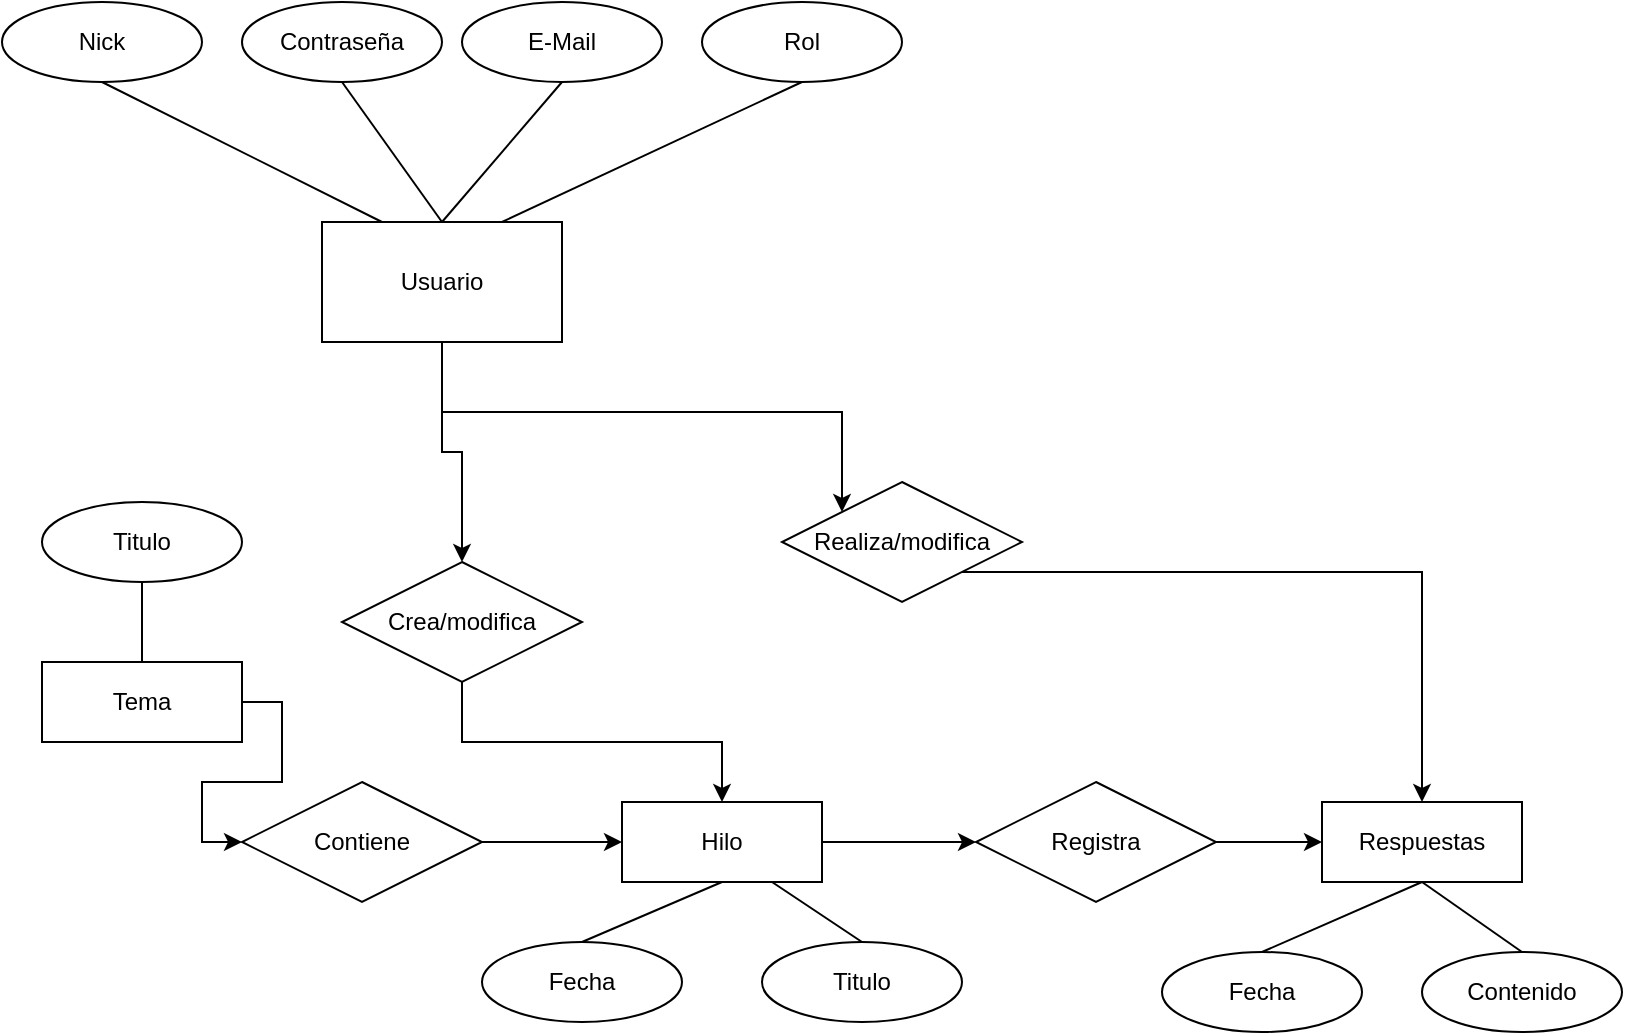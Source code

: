 <mxfile version="13.9.9" type="device" pages="2"><diagram id="fvH39xf4bj2vkpAcg3t4" name="Entidad Relacion"><mxGraphModel dx="1038" dy="607" grid="1" gridSize="10" guides="1" tooltips="1" connect="1" arrows="1" fold="1" page="1" pageScale="1" pageWidth="827" pageHeight="1169" math="0" shadow="0"><root><mxCell id="0"/><mxCell id="1" parent="0"/><mxCell id="pYRGjEyKg9MzNE0yl3eF-22" style="edgeStyle=orthogonalEdgeStyle;rounded=0;orthogonalLoop=1;jettySize=auto;html=1;exitX=0.5;exitY=1;exitDx=0;exitDy=0;" edge="1" parent="1" source="pYRGjEyKg9MzNE0yl3eF-1" target="pYRGjEyKg9MzNE0yl3eF-20"><mxGeometry relative="1" as="geometry"/></mxCell><mxCell id="pYRGjEyKg9MzNE0yl3eF-37" style="edgeStyle=orthogonalEdgeStyle;rounded=0;orthogonalLoop=1;jettySize=auto;html=1;exitX=0.5;exitY=1;exitDx=0;exitDy=0;entryX=0;entryY=0;entryDx=0;entryDy=0;" edge="1" parent="1" source="pYRGjEyKg9MzNE0yl3eF-1" target="pYRGjEyKg9MzNE0yl3eF-36"><mxGeometry relative="1" as="geometry"/></mxCell><mxCell id="pYRGjEyKg9MzNE0yl3eF-1" value="Usuario" style="rounded=0;whiteSpace=wrap;html=1;" vertex="1" parent="1"><mxGeometry x="160" y="220" width="120" height="60" as="geometry"/></mxCell><mxCell id="pYRGjEyKg9MzNE0yl3eF-10" value="Nick" style="ellipse;whiteSpace=wrap;html=1;align=center;" vertex="1" parent="1"><mxGeometry y="110" width="100" height="40" as="geometry"/></mxCell><mxCell id="pYRGjEyKg9MzNE0yl3eF-11" value="Contraseña" style="ellipse;whiteSpace=wrap;html=1;align=center;" vertex="1" parent="1"><mxGeometry x="120" y="110" width="100" height="40" as="geometry"/></mxCell><mxCell id="pYRGjEyKg9MzNE0yl3eF-12" value="E-Mail" style="ellipse;whiteSpace=wrap;html=1;align=center;" vertex="1" parent="1"><mxGeometry x="230" y="110" width="100" height="40" as="geometry"/></mxCell><mxCell id="pYRGjEyKg9MzNE0yl3eF-15" value="" style="endArrow=none;html=1;rounded=0;exitX=0.5;exitY=1;exitDx=0;exitDy=0;entryX=0.25;entryY=0;entryDx=0;entryDy=0;" edge="1" parent="1" source="pYRGjEyKg9MzNE0yl3eF-10" target="pYRGjEyKg9MzNE0yl3eF-1"><mxGeometry relative="1" as="geometry"><mxPoint x="50" y="200" as="sourcePoint"/><mxPoint x="180" y="222" as="targetPoint"/></mxGeometry></mxCell><mxCell id="pYRGjEyKg9MzNE0yl3eF-16" value="" style="endArrow=none;html=1;rounded=0;exitX=0.5;exitY=0;exitDx=0;exitDy=0;entryX=0.5;entryY=1;entryDx=0;entryDy=0;" edge="1" parent="1" source="pYRGjEyKg9MzNE0yl3eF-1" target="pYRGjEyKg9MzNE0yl3eF-11"><mxGeometry relative="1" as="geometry"><mxPoint x="400" y="200" as="sourcePoint"/><mxPoint x="560" y="200" as="targetPoint"/></mxGeometry></mxCell><mxCell id="pYRGjEyKg9MzNE0yl3eF-17" value="" style="endArrow=none;html=1;rounded=0;entryX=0.5;entryY=1;entryDx=0;entryDy=0;exitX=0.5;exitY=0;exitDx=0;exitDy=0;" edge="1" parent="1" source="pYRGjEyKg9MzNE0yl3eF-1" target="pYRGjEyKg9MzNE0yl3eF-12"><mxGeometry relative="1" as="geometry"><mxPoint x="250" y="230" as="sourcePoint"/><mxPoint x="540" y="190" as="targetPoint"/></mxGeometry></mxCell><mxCell id="pYRGjEyKg9MzNE0yl3eF-18" value="Rol" style="ellipse;whiteSpace=wrap;html=1;align=center;" vertex="1" parent="1"><mxGeometry x="350" y="110" width="100" height="40" as="geometry"/></mxCell><mxCell id="pYRGjEyKg9MzNE0yl3eF-19" value="" style="endArrow=none;html=1;rounded=0;exitX=0.75;exitY=0;exitDx=0;exitDy=0;entryX=0.5;entryY=1;entryDx=0;entryDy=0;" edge="1" parent="1" source="pYRGjEyKg9MzNE0yl3eF-1" target="pYRGjEyKg9MzNE0yl3eF-18"><mxGeometry relative="1" as="geometry"><mxPoint x="360" y="200" as="sourcePoint"/><mxPoint x="520" y="200" as="targetPoint"/></mxGeometry></mxCell><mxCell id="pYRGjEyKg9MzNE0yl3eF-23" style="edgeStyle=orthogonalEdgeStyle;rounded=0;orthogonalLoop=1;jettySize=auto;html=1;exitX=0.5;exitY=1;exitDx=0;exitDy=0;entryX=0.5;entryY=0;entryDx=0;entryDy=0;" edge="1" parent="1" source="pYRGjEyKg9MzNE0yl3eF-20" target="pYRGjEyKg9MzNE0yl3eF-29"><mxGeometry relative="1" as="geometry"/></mxCell><mxCell id="pYRGjEyKg9MzNE0yl3eF-20" value="Crea/modifica" style="shape=rhombus;perimeter=rhombusPerimeter;whiteSpace=wrap;html=1;align=center;" vertex="1" parent="1"><mxGeometry x="170" y="390" width="120" height="60" as="geometry"/></mxCell><mxCell id="pYRGjEyKg9MzNE0yl3eF-30" style="edgeStyle=orthogonalEdgeStyle;rounded=0;orthogonalLoop=1;jettySize=auto;html=1;exitX=1;exitY=0.5;exitDx=0;exitDy=0;entryX=0;entryY=0.5;entryDx=0;entryDy=0;" edge="1" parent="1" source="pYRGjEyKg9MzNE0yl3eF-21" target="pYRGjEyKg9MzNE0yl3eF-28"><mxGeometry relative="1" as="geometry"/></mxCell><mxCell id="pYRGjEyKg9MzNE0yl3eF-21" value="Tema" style="whiteSpace=wrap;html=1;align=center;" vertex="1" parent="1"><mxGeometry x="20" y="440" width="100" height="40" as="geometry"/></mxCell><mxCell id="pYRGjEyKg9MzNE0yl3eF-31" style="edgeStyle=orthogonalEdgeStyle;rounded=0;orthogonalLoop=1;jettySize=auto;html=1;exitX=1;exitY=0.5;exitDx=0;exitDy=0;entryX=0;entryY=0.5;entryDx=0;entryDy=0;" edge="1" parent="1" source="pYRGjEyKg9MzNE0yl3eF-28" target="pYRGjEyKg9MzNE0yl3eF-29"><mxGeometry relative="1" as="geometry"/></mxCell><mxCell id="pYRGjEyKg9MzNE0yl3eF-28" value="Contiene" style="shape=rhombus;perimeter=rhombusPerimeter;whiteSpace=wrap;html=1;align=center;" vertex="1" parent="1"><mxGeometry x="120" y="500" width="120" height="60" as="geometry"/></mxCell><mxCell id="FSm6GKrt1m3T-KlR0I0X-3" style="edgeStyle=orthogonalEdgeStyle;rounded=0;orthogonalLoop=1;jettySize=auto;html=1;exitX=1;exitY=0.5;exitDx=0;exitDy=0;entryX=0;entryY=0.5;entryDx=0;entryDy=0;" edge="1" parent="1" source="pYRGjEyKg9MzNE0yl3eF-29" target="FSm6GKrt1m3T-KlR0I0X-1"><mxGeometry relative="1" as="geometry"/></mxCell><mxCell id="pYRGjEyKg9MzNE0yl3eF-29" value="Hilo" style="whiteSpace=wrap;html=1;align=center;" vertex="1" parent="1"><mxGeometry x="310" y="510" width="100" height="40" as="geometry"/></mxCell><mxCell id="pYRGjEyKg9MzNE0yl3eF-32" value="Fecha" style="ellipse;whiteSpace=wrap;html=1;align=center;" vertex="1" parent="1"><mxGeometry x="240" y="580" width="100" height="40" as="geometry"/></mxCell><mxCell id="pYRGjEyKg9MzNE0yl3eF-33" value="Contenido" style="ellipse;whiteSpace=wrap;html=1;align=center;" vertex="1" parent="1"><mxGeometry x="710" y="585" width="100" height="40" as="geometry"/></mxCell><mxCell id="pYRGjEyKg9MzNE0yl3eF-34" value="" style="endArrow=none;html=1;rounded=0;exitX=0.5;exitY=0;exitDx=0;exitDy=0;entryX=0.5;entryY=1;entryDx=0;entryDy=0;" edge="1" parent="1" source="pYRGjEyKg9MzNE0yl3eF-32" target="pYRGjEyKg9MzNE0yl3eF-29"><mxGeometry relative="1" as="geometry"><mxPoint x="300" y="670" as="sourcePoint"/><mxPoint x="460" y="670" as="targetPoint"/></mxGeometry></mxCell><mxCell id="pYRGjEyKg9MzNE0yl3eF-35" value="" style="endArrow=none;html=1;rounded=0;exitX=0.5;exitY=1;exitDx=0;exitDy=0;entryX=0.5;entryY=0;entryDx=0;entryDy=0;" edge="1" parent="1" source="FSm6GKrt1m3T-KlR0I0X-2" target="pYRGjEyKg9MzNE0yl3eF-33"><mxGeometry relative="1" as="geometry"><mxPoint x="380" y="680" as="sourcePoint"/><mxPoint x="540" y="680" as="targetPoint"/></mxGeometry></mxCell><mxCell id="pYRGjEyKg9MzNE0yl3eF-38" style="edgeStyle=orthogonalEdgeStyle;rounded=0;orthogonalLoop=1;jettySize=auto;html=1;exitX=1;exitY=1;exitDx=0;exitDy=0;entryX=0.5;entryY=0;entryDx=0;entryDy=0;" edge="1" parent="1" source="pYRGjEyKg9MzNE0yl3eF-36" target="FSm6GKrt1m3T-KlR0I0X-2"><mxGeometry relative="1" as="geometry"/></mxCell><mxCell id="pYRGjEyKg9MzNE0yl3eF-36" value="Realiza/modifica" style="shape=rhombus;perimeter=rhombusPerimeter;whiteSpace=wrap;html=1;align=center;" vertex="1" parent="1"><mxGeometry x="390" y="350" width="120" height="60" as="geometry"/></mxCell><mxCell id="FSm6GKrt1m3T-KlR0I0X-4" style="edgeStyle=orthogonalEdgeStyle;rounded=0;orthogonalLoop=1;jettySize=auto;html=1;exitX=1;exitY=0.5;exitDx=0;exitDy=0;" edge="1" parent="1" source="FSm6GKrt1m3T-KlR0I0X-1" target="FSm6GKrt1m3T-KlR0I0X-2"><mxGeometry relative="1" as="geometry"/></mxCell><mxCell id="FSm6GKrt1m3T-KlR0I0X-1" value="Registra" style="shape=rhombus;perimeter=rhombusPerimeter;whiteSpace=wrap;html=1;align=center;" vertex="1" parent="1"><mxGeometry x="487" y="500" width="120" height="60" as="geometry"/></mxCell><mxCell id="FSm6GKrt1m3T-KlR0I0X-2" value="Respuestas" style="whiteSpace=wrap;html=1;align=center;" vertex="1" parent="1"><mxGeometry x="660" y="510" width="100" height="40" as="geometry"/></mxCell><mxCell id="FSm6GKrt1m3T-KlR0I0X-7" value="Titulo" style="ellipse;whiteSpace=wrap;html=1;align=center;" vertex="1" parent="1"><mxGeometry x="380" y="580" width="100" height="40" as="geometry"/></mxCell><mxCell id="FSm6GKrt1m3T-KlR0I0X-8" value="" style="endArrow=none;html=1;rounded=0;exitX=0.75;exitY=1;exitDx=0;exitDy=0;entryX=0.5;entryY=0;entryDx=0;entryDy=0;" edge="1" parent="1" source="pYRGjEyKg9MzNE0yl3eF-29" target="FSm6GKrt1m3T-KlR0I0X-7"><mxGeometry relative="1" as="geometry"><mxPoint x="480" y="670" as="sourcePoint"/><mxPoint x="640" y="670" as="targetPoint"/></mxGeometry></mxCell><mxCell id="FSm6GKrt1m3T-KlR0I0X-9" value="Fecha" style="ellipse;whiteSpace=wrap;html=1;align=center;" vertex="1" parent="1"><mxGeometry x="580" y="585" width="100" height="40" as="geometry"/></mxCell><mxCell id="FSm6GKrt1m3T-KlR0I0X-10" value="" style="endArrow=none;html=1;rounded=0;exitX=0.5;exitY=0;exitDx=0;exitDy=0;" edge="1" parent="1" source="FSm6GKrt1m3T-KlR0I0X-9"><mxGeometry relative="1" as="geometry"><mxPoint x="570" y="670" as="sourcePoint"/><mxPoint x="710" y="550" as="targetPoint"/></mxGeometry></mxCell><mxCell id="FSm6GKrt1m3T-KlR0I0X-11" value="Titulo" style="ellipse;whiteSpace=wrap;html=1;align=center;" vertex="1" parent="1"><mxGeometry x="20" y="360" width="100" height="40" as="geometry"/></mxCell><mxCell id="FSm6GKrt1m3T-KlR0I0X-12" value="" style="endArrow=none;html=1;rounded=0;exitX=0.5;exitY=0;exitDx=0;exitDy=0;entryX=0.5;entryY=1;entryDx=0;entryDy=0;" edge="1" parent="1" source="pYRGjEyKg9MzNE0yl3eF-21" target="FSm6GKrt1m3T-KlR0I0X-11"><mxGeometry relative="1" as="geometry"><mxPoint x="70" y="650" as="sourcePoint"/><mxPoint x="230" y="650" as="targetPoint"/></mxGeometry></mxCell></root></mxGraphModel></diagram><diagram id="agByLLHS17D7WzPvjhxF" name="Page-2"><mxGraphModel dx="1024" dy="592" grid="1" gridSize="10" guides="1" tooltips="1" connect="1" arrows="1" fold="1" page="1" pageScale="1" pageWidth="827" pageHeight="1169" math="0" shadow="0"><root><mxCell id="DuKKo69S775_W2aKdVoh-0"/><mxCell id="DuKKo69S775_W2aKdVoh-1" parent="DuKKo69S775_W2aKdVoh-0"/></root></mxGraphModel></diagram></mxfile>